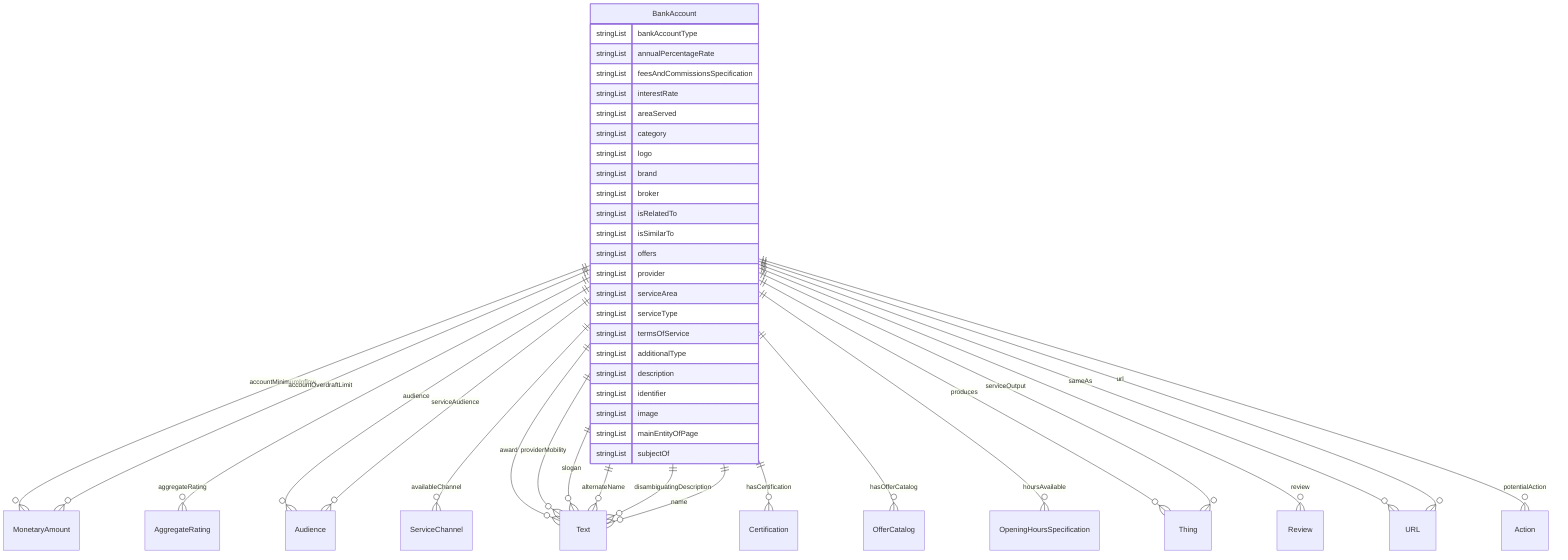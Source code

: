 erDiagram
BankAccount {
    stringList bankAccountType  
    stringList annualPercentageRate  
    stringList feesAndCommissionsSpecification  
    stringList interestRate  
    stringList areaServed  
    stringList category  
    stringList logo  
    stringList brand  
    stringList broker  
    stringList isRelatedTo  
    stringList isSimilarTo  
    stringList offers  
    stringList provider  
    stringList serviceArea  
    stringList serviceType  
    stringList termsOfService  
    stringList additionalType  
    stringList description  
    stringList identifier  
    stringList image  
    stringList mainEntityOfPage  
    stringList subjectOf  
}

BankAccount ||--}o MonetaryAmount : "accountMinimumInflow"
BankAccount ||--}o MonetaryAmount : "accountOverdraftLimit"
BankAccount ||--}o AggregateRating : "aggregateRating"
BankAccount ||--}o Audience : "audience"
BankAccount ||--}o ServiceChannel : "availableChannel"
BankAccount ||--}o Text : "award"
BankAccount ||--}o Certification : "hasCertification"
BankAccount ||--}o OfferCatalog : "hasOfferCatalog"
BankAccount ||--}o OpeningHoursSpecification : "hoursAvailable"
BankAccount ||--}o Thing : "produces"
BankAccount ||--}o Text : "providerMobility"
BankAccount ||--}o Review : "review"
BankAccount ||--}o Audience : "serviceAudience"
BankAccount ||--}o Thing : "serviceOutput"
BankAccount ||--}o Text : "slogan"
BankAccount ||--}o Text : "alternateName"
BankAccount ||--}o Text : "disambiguatingDescription"
BankAccount ||--}o Text : "name"
BankAccount ||--}o URL : "sameAs"
BankAccount ||--}o Action : "potentialAction"
BankAccount ||--}o URL : "url"
